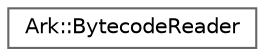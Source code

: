 digraph "Graphical Class Hierarchy"
{
 // INTERACTIVE_SVG=YES
 // LATEX_PDF_SIZE
  bgcolor="transparent";
  edge [fontname=Helvetica,fontsize=10,labelfontname=Helvetica,labelfontsize=10];
  node [fontname=Helvetica,fontsize=10,shape=box,height=0.2,width=0.4];
  rankdir="LR";
  Node0 [label="Ark::BytecodeReader",height=0.2,width=0.4,color="grey40", fillcolor="white", style="filled",URL="$d8/d08/classArk_1_1BytecodeReader.html",tooltip="This class is just a helper to."];
}
